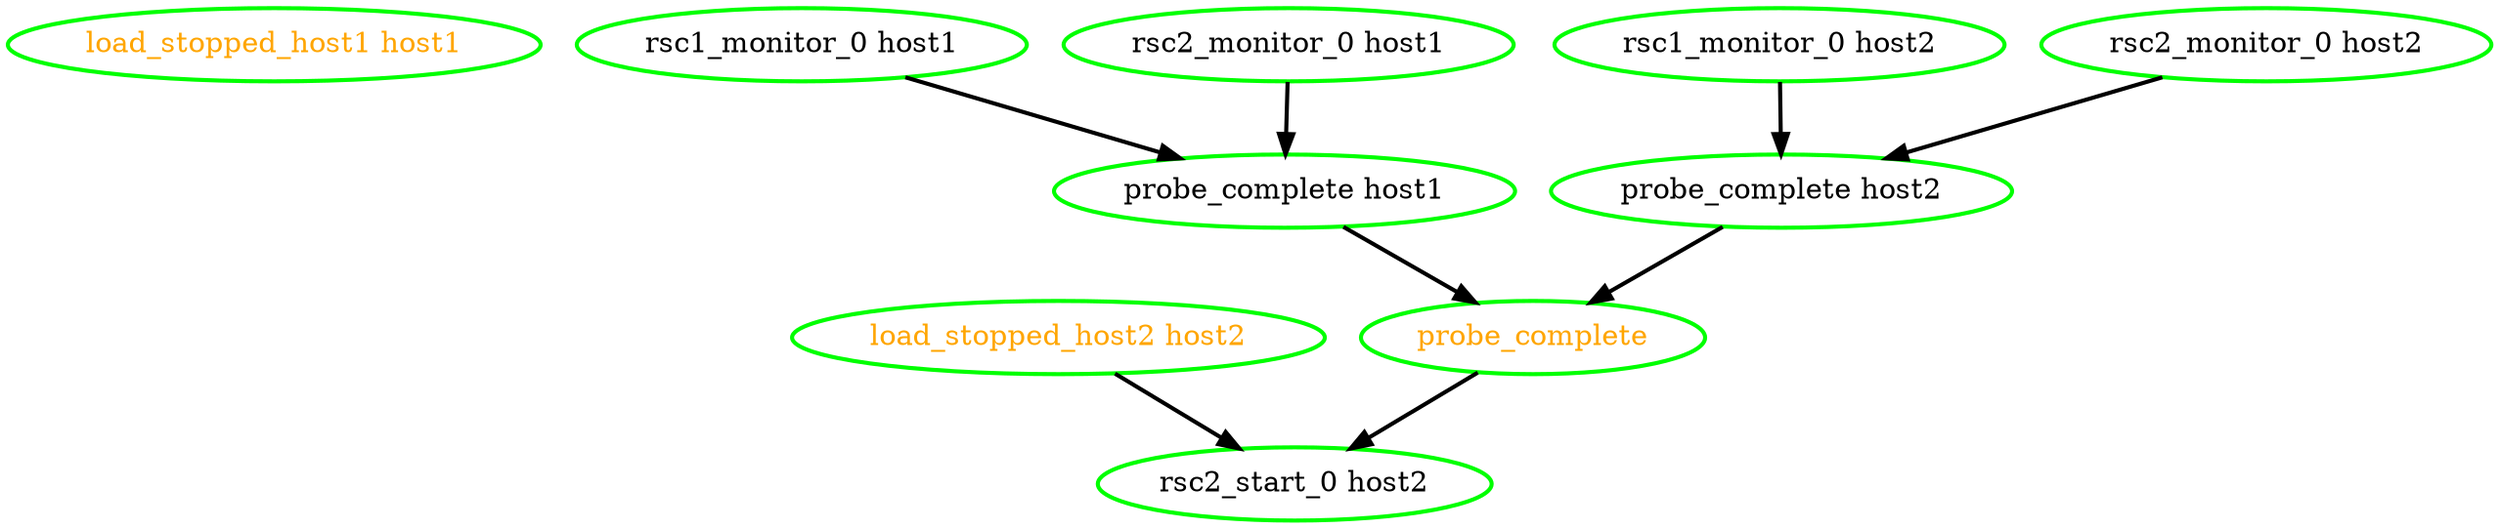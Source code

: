 digraph "g" {
"load_stopped_host1 host1" [ style=bold color="green" fontcolor="orange"  ]
"load_stopped_host2 host2" -> "rsc2_start_0 host2" [ style = bold]
"load_stopped_host2 host2" [ style=bold color="green" fontcolor="orange"  ]
"probe_complete host1" -> "probe_complete" [ style = bold]
"probe_complete host1" [ style=bold color="green" fontcolor="black"  ]
"probe_complete host2" -> "probe_complete" [ style = bold]
"probe_complete host2" [ style=bold color="green" fontcolor="black"  ]
"probe_complete" -> "rsc2_start_0 host2" [ style = bold]
"probe_complete" [ style=bold color="green" fontcolor="orange"  ]
"rsc1_monitor_0 host1" -> "probe_complete host1" [ style = bold]
"rsc1_monitor_0 host1" [ style=bold color="green" fontcolor="black"  ]
"rsc1_monitor_0 host2" -> "probe_complete host2" [ style = bold]
"rsc1_monitor_0 host2" [ style=bold color="green" fontcolor="black"  ]
"rsc2_monitor_0 host1" -> "probe_complete host1" [ style = bold]
"rsc2_monitor_0 host1" [ style=bold color="green" fontcolor="black"  ]
"rsc2_monitor_0 host2" -> "probe_complete host2" [ style = bold]
"rsc2_monitor_0 host2" [ style=bold color="green" fontcolor="black"  ]
"rsc2_start_0 host2" [ style=bold color="green" fontcolor="black"  ]
}

